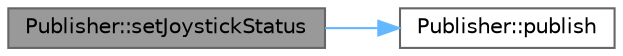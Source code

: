 digraph "Publisher::setJoystickStatus"
{
 // LATEX_PDF_SIZE
  bgcolor="transparent";
  edge [fontname=Helvetica,fontsize=10,labelfontname=Helvetica,labelfontsize=10];
  node [fontname=Helvetica,fontsize=10,shape=box,height=0.2,width=0.4];
  rankdir="LR";
  Node1 [id="Node000001",label="Publisher::setJoystickStatus",height=0.2,width=0.4,color="gray40", fillcolor="grey60", style="filled", fontcolor="black",tooltip=" "];
  Node1 -> Node2 [id="edge1_Node000001_Node000002",color="steelblue1",style="solid",tooltip=" "];
  Node2 [id="Node000002",label="Publisher::publish",height=0.2,width=0.4,color="grey40", fillcolor="white", style="filled",URL="$classPublisher.html#afe951e0c1dc4727feeecb8c3bc846f84",tooltip=" "];
}
